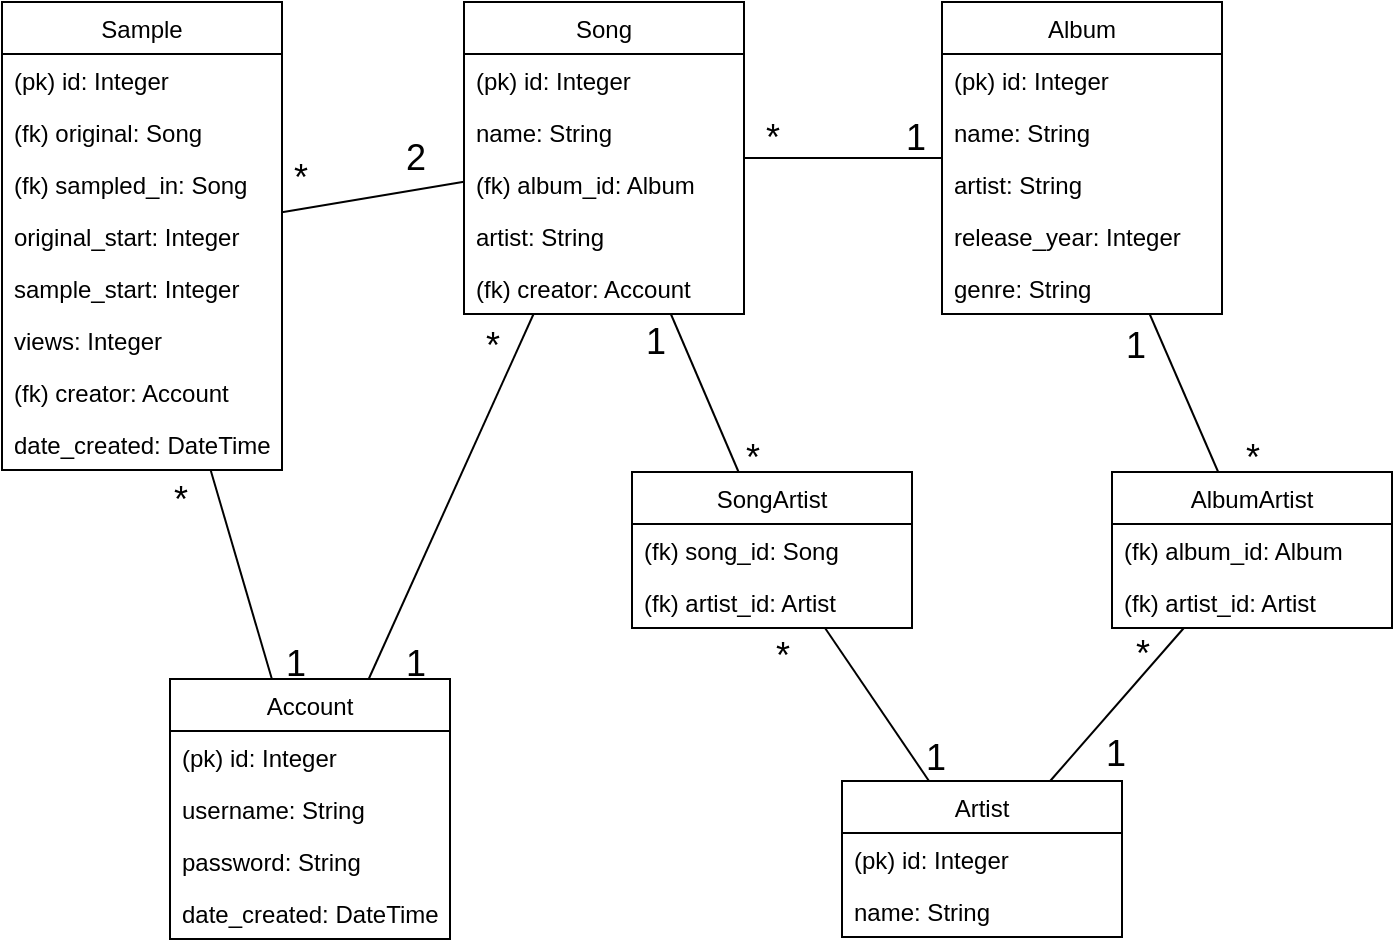 <mxfile pages="1" version="11.2.8" type="device"><diagram id="P8AmsIK8AwsBxw7lcX2r" name="Page-1"><mxGraphModel dx="970" dy="1060" grid="1" gridSize="10" guides="1" tooltips="1" connect="1" arrows="1" fold="1" page="1" pageScale="1" pageWidth="850" pageHeight="1100" math="0" shadow="0"><root><mxCell id="0"/><mxCell id="1" parent="0"/><mxCell id="O0gkv40xYNfWH3SLIEQx-28" style="rounded=0;orthogonalLoop=1;jettySize=auto;html=1;endArrow=none;endFill=0;" parent="1" source="O0gkv40xYNfWH3SLIEQx-1" target="O0gkv40xYNfWH3SLIEQx-18" edge="1"><mxGeometry relative="1" as="geometry"/></mxCell><mxCell id="O0gkv40xYNfWH3SLIEQx-1" value="Song" style="swimlane;fontStyle=0;childLayout=stackLayout;horizontal=1;startSize=26;fillColor=none;horizontalStack=0;resizeParent=1;resizeParentMax=0;resizeLast=0;collapsible=1;marginBottom=0;" parent="1" vertex="1"><mxGeometry x="261" y="89" width="140" height="156" as="geometry"/></mxCell><mxCell id="O0gkv40xYNfWH3SLIEQx-2" value="(pk) id: Integer" style="text;strokeColor=none;fillColor=none;align=left;verticalAlign=top;spacingLeft=4;spacingRight=4;overflow=hidden;rotatable=0;points=[[0,0.5],[1,0.5]];portConstraint=eastwest;" parent="O0gkv40xYNfWH3SLIEQx-1" vertex="1"><mxGeometry y="26" width="140" height="26" as="geometry"/></mxCell><mxCell id="O0gkv40xYNfWH3SLIEQx-3" value="name: String" style="text;strokeColor=none;fillColor=none;align=left;verticalAlign=top;spacingLeft=4;spacingRight=4;overflow=hidden;rotatable=0;points=[[0,0.5],[1,0.5]];portConstraint=eastwest;" parent="O0gkv40xYNfWH3SLIEQx-1" vertex="1"><mxGeometry y="52" width="140" height="26" as="geometry"/></mxCell><mxCell id="O0gkv40xYNfWH3SLIEQx-4" value="(fk) album_id: Album" style="text;strokeColor=none;fillColor=none;align=left;verticalAlign=top;spacingLeft=4;spacingRight=4;overflow=hidden;rotatable=0;points=[[0,0.5],[1,0.5]];portConstraint=eastwest;" parent="O0gkv40xYNfWH3SLIEQx-1" vertex="1"><mxGeometry y="78" width="140" height="26" as="geometry"/></mxCell><mxCell id="O0gkv40xYNfWH3SLIEQx-5" value="artist: String" style="text;strokeColor=none;fillColor=none;align=left;verticalAlign=top;spacingLeft=4;spacingRight=4;overflow=hidden;rotatable=0;points=[[0,0.5],[1,0.5]];portConstraint=eastwest;" parent="O0gkv40xYNfWH3SLIEQx-1" vertex="1"><mxGeometry y="104" width="140" height="26" as="geometry"/></mxCell><mxCell id="i6OiiE9wcWhuejKTbcdp-15" value="(fk) creator: Account" style="text;strokeColor=none;fillColor=none;align=left;verticalAlign=top;spacingLeft=4;spacingRight=4;overflow=hidden;rotatable=0;points=[[0,0.5],[1,0.5]];portConstraint=eastwest;" vertex="1" parent="O0gkv40xYNfWH3SLIEQx-1"><mxGeometry y="130" width="140" height="26" as="geometry"/></mxCell><mxCell id="O0gkv40xYNfWH3SLIEQx-18" value="Album" style="swimlane;fontStyle=0;childLayout=stackLayout;horizontal=1;startSize=26;fillColor=none;horizontalStack=0;resizeParent=1;resizeParentMax=0;resizeLast=0;collapsible=1;marginBottom=0;" parent="1" vertex="1"><mxGeometry x="500" y="89" width="140" height="156" as="geometry"/></mxCell><mxCell id="O0gkv40xYNfWH3SLIEQx-19" value="(pk) id: Integer" style="text;strokeColor=none;fillColor=none;align=left;verticalAlign=top;spacingLeft=4;spacingRight=4;overflow=hidden;rotatable=0;points=[[0,0.5],[1,0.5]];portConstraint=eastwest;" parent="O0gkv40xYNfWH3SLIEQx-18" vertex="1"><mxGeometry y="26" width="140" height="26" as="geometry"/></mxCell><mxCell id="O0gkv40xYNfWH3SLIEQx-20" value="name: String" style="text;strokeColor=none;fillColor=none;align=left;verticalAlign=top;spacingLeft=4;spacingRight=4;overflow=hidden;rotatable=0;points=[[0,0.5],[1,0.5]];portConstraint=eastwest;" parent="O0gkv40xYNfWH3SLIEQx-18" vertex="1"><mxGeometry y="52" width="140" height="26" as="geometry"/></mxCell><mxCell id="O0gkv40xYNfWH3SLIEQx-23" value="artist: String" style="text;strokeColor=none;fillColor=none;align=left;verticalAlign=top;spacingLeft=4;spacingRight=4;overflow=hidden;rotatable=0;points=[[0,0.5],[1,0.5]];portConstraint=eastwest;" parent="O0gkv40xYNfWH3SLIEQx-18" vertex="1"><mxGeometry y="78" width="140" height="26" as="geometry"/></mxCell><mxCell id="O0gkv40xYNfWH3SLIEQx-24" value="release_year: Integer" style="text;strokeColor=none;fillColor=none;align=left;verticalAlign=top;spacingLeft=4;spacingRight=4;overflow=hidden;rotatable=0;points=[[0,0.5],[1,0.5]];portConstraint=eastwest;" parent="O0gkv40xYNfWH3SLIEQx-18" vertex="1"><mxGeometry y="104" width="140" height="26" as="geometry"/></mxCell><mxCell id="O0gkv40xYNfWH3SLIEQx-25" value="genre: String" style="text;strokeColor=none;fillColor=none;align=left;verticalAlign=top;spacingLeft=4;spacingRight=4;overflow=hidden;rotatable=0;points=[[0,0.5],[1,0.5]];portConstraint=eastwest;" parent="O0gkv40xYNfWH3SLIEQx-18" vertex="1"><mxGeometry y="130" width="140" height="26" as="geometry"/></mxCell><mxCell id="O0gkv40xYNfWH3SLIEQx-30" value="&lt;div style=&quot;font-size: 18px;&quot;&gt;*&lt;/div&gt;" style="text;html=1;resizable=0;points=[];autosize=1;align=left;verticalAlign=top;spacingTop=-4;fontSize=18;" parent="1" vertex="1"><mxGeometry x="410" y="144" width="20" height="20" as="geometry"/></mxCell><mxCell id="O0gkv40xYNfWH3SLIEQx-31" value="&lt;div style=&quot;font-size: 18px;&quot;&gt;1&lt;/div&gt;" style="text;html=1;resizable=0;points=[];autosize=1;align=left;verticalAlign=top;spacingTop=-4;fontSize=18;" parent="1" vertex="1"><mxGeometry x="480" y="144" width="20" height="20" as="geometry"/></mxCell><mxCell id="O0gkv40xYNfWH3SLIEQx-52" style="edgeStyle=none;rounded=0;orthogonalLoop=1;jettySize=auto;html=1;endArrow=none;endFill=0;fontSize=12;" parent="1" source="O0gkv40xYNfWH3SLIEQx-36" target="O0gkv40xYNfWH3SLIEQx-47" edge="1"><mxGeometry relative="1" as="geometry"/></mxCell><mxCell id="O0gkv40xYNfWH3SLIEQx-36" value="Artist" style="swimlane;fontStyle=0;childLayout=stackLayout;horizontal=1;startSize=26;fillColor=none;horizontalStack=0;resizeParent=1;resizeParentMax=0;resizeLast=0;collapsible=1;marginBottom=0;" parent="1" vertex="1"><mxGeometry x="450" y="478.5" width="140" height="78" as="geometry"/></mxCell><mxCell id="O0gkv40xYNfWH3SLIEQx-37" value="(pk) id: Integer" style="text;strokeColor=none;fillColor=none;align=left;verticalAlign=top;spacingLeft=4;spacingRight=4;overflow=hidden;rotatable=0;points=[[0,0.5],[1,0.5]];portConstraint=eastwest;" parent="O0gkv40xYNfWH3SLIEQx-36" vertex="1"><mxGeometry y="26" width="140" height="26" as="geometry"/></mxCell><mxCell id="O0gkv40xYNfWH3SLIEQx-38" value="name: String" style="text;strokeColor=none;fillColor=none;align=left;verticalAlign=top;spacingLeft=4;spacingRight=4;overflow=hidden;rotatable=0;points=[[0,0.5],[1,0.5]];portConstraint=eastwest;" parent="O0gkv40xYNfWH3SLIEQx-36" vertex="1"><mxGeometry y="52" width="140" height="26" as="geometry"/></mxCell><mxCell id="O0gkv40xYNfWH3SLIEQx-40" style="edgeStyle=none;rounded=0;orthogonalLoop=1;jettySize=auto;html=1;endArrow=none;endFill=0;" parent="1" source="O0gkv40xYNfWH3SLIEQx-57" target="O0gkv40xYNfWH3SLIEQx-36" edge="1"><mxGeometry relative="1" as="geometry"/></mxCell><mxCell id="O0gkv40xYNfWH3SLIEQx-41" value="&lt;div style=&quot;font-size: 18px;&quot;&gt;*&lt;/div&gt;" style="text;html=1;resizable=0;points=[];autosize=1;align=left;verticalAlign=top;spacingTop=-4;fontSize=18;" parent="1" vertex="1"><mxGeometry x="399.5" y="304" width="20" height="20" as="geometry"/></mxCell><mxCell id="O0gkv40xYNfWH3SLIEQx-51" style="edgeStyle=none;rounded=0;orthogonalLoop=1;jettySize=auto;html=1;endArrow=none;endFill=0;fontSize=12;" parent="1" source="O0gkv40xYNfWH3SLIEQx-47" target="O0gkv40xYNfWH3SLIEQx-1" edge="1"><mxGeometry relative="1" as="geometry"/></mxCell><mxCell id="O0gkv40xYNfWH3SLIEQx-47" value="SongArtist" style="swimlane;fontStyle=0;childLayout=stackLayout;horizontal=1;startSize=26;fillColor=none;horizontalStack=0;resizeParent=1;resizeParentMax=0;resizeLast=0;collapsible=1;marginBottom=0;fontSize=12;" parent="1" vertex="1"><mxGeometry x="345" y="324" width="140" height="78" as="geometry"/></mxCell><mxCell id="O0gkv40xYNfWH3SLIEQx-48" value="(fk) song_id: Song" style="text;strokeColor=none;fillColor=none;align=left;verticalAlign=top;spacingLeft=4;spacingRight=4;overflow=hidden;rotatable=0;points=[[0,0.5],[1,0.5]];portConstraint=eastwest;" parent="O0gkv40xYNfWH3SLIEQx-47" vertex="1"><mxGeometry y="26" width="140" height="26" as="geometry"/></mxCell><mxCell id="O0gkv40xYNfWH3SLIEQx-49" value="(fk) artist_id: Artist" style="text;strokeColor=none;fillColor=none;align=left;verticalAlign=top;spacingLeft=4;spacingRight=4;overflow=hidden;rotatable=0;points=[[0,0.5],[1,0.5]];portConstraint=eastwest;" parent="O0gkv40xYNfWH3SLIEQx-47" vertex="1"><mxGeometry y="52" width="140" height="26" as="geometry"/></mxCell><mxCell id="O0gkv40xYNfWH3SLIEQx-57" value="AlbumArtist" style="swimlane;fontStyle=0;childLayout=stackLayout;horizontal=1;startSize=26;fillColor=none;horizontalStack=0;resizeParent=1;resizeParentMax=0;resizeLast=0;collapsible=1;marginBottom=0;fontSize=12;" parent="1" vertex="1"><mxGeometry x="585" y="324" width="140" height="78" as="geometry"/></mxCell><mxCell id="O0gkv40xYNfWH3SLIEQx-58" value="(fk) album_id: Album&#xA;" style="text;strokeColor=none;fillColor=none;align=left;verticalAlign=top;spacingLeft=4;spacingRight=4;overflow=hidden;rotatable=0;points=[[0,0.5],[1,0.5]];portConstraint=eastwest;" parent="O0gkv40xYNfWH3SLIEQx-57" vertex="1"><mxGeometry y="26" width="140" height="26" as="geometry"/></mxCell><mxCell id="O0gkv40xYNfWH3SLIEQx-59" value="(fk) artist_id: Artist" style="text;strokeColor=none;fillColor=none;align=left;verticalAlign=top;spacingLeft=4;spacingRight=4;overflow=hidden;rotatable=0;points=[[0,0.5],[1,0.5]];portConstraint=eastwest;" parent="O0gkv40xYNfWH3SLIEQx-57" vertex="1"><mxGeometry y="52" width="140" height="26" as="geometry"/></mxCell><mxCell id="O0gkv40xYNfWH3SLIEQx-60" style="edgeStyle=none;rounded=0;orthogonalLoop=1;jettySize=auto;html=1;endArrow=none;endFill=0;" parent="1" source="O0gkv40xYNfWH3SLIEQx-18" target="O0gkv40xYNfWH3SLIEQx-57" edge="1"><mxGeometry relative="1" as="geometry"><mxPoint x="547.007" y="256" as="sourcePoint"/><mxPoint x="455.329" y="567" as="targetPoint"/></mxGeometry></mxCell><mxCell id="O0gkv40xYNfWH3SLIEQx-61" value="&lt;div style=&quot;font-size: 18px;&quot;&gt;*&lt;/div&gt;" style="text;html=1;resizable=0;points=[];autosize=1;align=left;verticalAlign=top;spacingTop=-4;fontSize=18;" parent="1" vertex="1"><mxGeometry x="415" y="402.5" width="20" height="20" as="geometry"/></mxCell><mxCell id="O0gkv40xYNfWH3SLIEQx-62" value="&lt;div style=&quot;font-size: 18px;&quot;&gt;*&lt;/div&gt;" style="text;html=1;resizable=0;points=[];autosize=1;align=left;verticalAlign=top;spacingTop=-4;fontSize=18;" parent="1" vertex="1"><mxGeometry x="595" y="402" width="20" height="20" as="geometry"/></mxCell><mxCell id="O0gkv40xYNfWH3SLIEQx-63" value="&lt;div style=&quot;font-size: 18px;&quot;&gt;*&lt;/div&gt;" style="text;html=1;resizable=0;points=[];autosize=1;align=left;verticalAlign=top;spacingTop=-4;fontSize=18;" parent="1" vertex="1"><mxGeometry x="650" y="304" width="20" height="20" as="geometry"/></mxCell><mxCell id="O0gkv40xYNfWH3SLIEQx-64" value="&lt;div style=&quot;font-size: 18px;&quot;&gt;1&lt;/div&gt;" style="text;html=1;resizable=0;points=[];autosize=1;align=left;verticalAlign=top;spacingTop=-4;fontSize=18;" parent="1" vertex="1"><mxGeometry x="350" y="246" width="20" height="20" as="geometry"/></mxCell><mxCell id="O0gkv40xYNfWH3SLIEQx-65" value="&lt;div style=&quot;font-size: 18px;&quot;&gt;1&lt;/div&gt;" style="text;html=1;resizable=0;points=[];autosize=1;align=left;verticalAlign=top;spacingTop=-4;fontSize=18;" parent="1" vertex="1"><mxGeometry x="590" y="248" width="20" height="20" as="geometry"/></mxCell><mxCell id="O0gkv40xYNfWH3SLIEQx-66" value="&lt;div style=&quot;font-size: 18px;&quot;&gt;1&lt;/div&gt;" style="text;html=1;resizable=0;points=[];autosize=1;align=left;verticalAlign=top;spacingTop=-4;fontSize=18;" parent="1" vertex="1"><mxGeometry x="580" y="451.5" width="20" height="20" as="geometry"/></mxCell><mxCell id="O0gkv40xYNfWH3SLIEQx-67" value="&lt;div style=&quot;font-size: 18px;&quot;&gt;1&lt;/div&gt;" style="text;html=1;resizable=0;points=[];autosize=1;align=left;verticalAlign=top;spacingTop=-4;fontSize=18;" parent="1" vertex="1"><mxGeometry x="490" y="453.5" width="20" height="20" as="geometry"/></mxCell><mxCell id="O0gkv40xYNfWH3SLIEQx-68" value="Sample" style="swimlane;fontStyle=0;childLayout=stackLayout;horizontal=1;startSize=26;fillColor=none;horizontalStack=0;resizeParent=1;resizeParentMax=0;resizeLast=0;collapsible=1;marginBottom=0;fontSize=12;" parent="1" vertex="1"><mxGeometry x="30" y="89" width="140" height="234" as="geometry"/></mxCell><mxCell id="O0gkv40xYNfWH3SLIEQx-69" value="(pk) id: Integer" style="text;strokeColor=none;fillColor=none;align=left;verticalAlign=top;spacingLeft=4;spacingRight=4;overflow=hidden;rotatable=0;points=[[0,0.5],[1,0.5]];portConstraint=eastwest;" parent="O0gkv40xYNfWH3SLIEQx-68" vertex="1"><mxGeometry y="26" width="140" height="26" as="geometry"/></mxCell><mxCell id="O0gkv40xYNfWH3SLIEQx-70" value="(fk) original: Song" style="text;strokeColor=none;fillColor=none;align=left;verticalAlign=top;spacingLeft=4;spacingRight=4;overflow=hidden;rotatable=0;points=[[0,0.5],[1,0.5]];portConstraint=eastwest;" parent="O0gkv40xYNfWH3SLIEQx-68" vertex="1"><mxGeometry y="52" width="140" height="26" as="geometry"/></mxCell><mxCell id="O0gkv40xYNfWH3SLIEQx-71" value="(fk) sampled_in: Song" style="text;strokeColor=none;fillColor=none;align=left;verticalAlign=top;spacingLeft=4;spacingRight=4;overflow=hidden;rotatable=0;points=[[0,0.5],[1,0.5]];portConstraint=eastwest;" parent="O0gkv40xYNfWH3SLIEQx-68" vertex="1"><mxGeometry y="78" width="140" height="26" as="geometry"/></mxCell><mxCell id="O0gkv40xYNfWH3SLIEQx-72" value="original_start: Integer" style="text;strokeColor=none;fillColor=none;align=left;verticalAlign=top;spacingLeft=4;spacingRight=4;overflow=hidden;rotatable=0;points=[[0,0.5],[1,0.5]];portConstraint=eastwest;" parent="O0gkv40xYNfWH3SLIEQx-68" vertex="1"><mxGeometry y="104" width="140" height="26" as="geometry"/></mxCell><mxCell id="O0gkv40xYNfWH3SLIEQx-73" value="sample_start: Integer" style="text;strokeColor=none;fillColor=none;align=left;verticalAlign=top;spacingLeft=4;spacingRight=4;overflow=hidden;rotatable=0;points=[[0,0.5],[1,0.5]];portConstraint=eastwest;" parent="O0gkv40xYNfWH3SLIEQx-68" vertex="1"><mxGeometry y="130" width="140" height="26" as="geometry"/></mxCell><mxCell id="i6OiiE9wcWhuejKTbcdp-1" value="views: Integer" style="text;strokeColor=none;fillColor=none;align=left;verticalAlign=top;spacingLeft=4;spacingRight=4;overflow=hidden;rotatable=0;points=[[0,0.5],[1,0.5]];portConstraint=eastwest;" vertex="1" parent="O0gkv40xYNfWH3SLIEQx-68"><mxGeometry y="156" width="140" height="26" as="geometry"/></mxCell><mxCell id="i6OiiE9wcWhuejKTbcdp-16" value="(fk) creator: Account" style="text;strokeColor=none;fillColor=none;align=left;verticalAlign=top;spacingLeft=4;spacingRight=4;overflow=hidden;rotatable=0;points=[[0,0.5],[1,0.5]];portConstraint=eastwest;" vertex="1" parent="O0gkv40xYNfWH3SLIEQx-68"><mxGeometry y="182" width="140" height="26" as="geometry"/></mxCell><mxCell id="i6OiiE9wcWhuejKTbcdp-2" value="date_created: DateTime" style="text;strokeColor=none;fillColor=none;align=left;verticalAlign=top;spacingLeft=4;spacingRight=4;overflow=hidden;rotatable=0;points=[[0,0.5],[1,0.5]];portConstraint=eastwest;" vertex="1" parent="O0gkv40xYNfWH3SLIEQx-68"><mxGeometry y="208" width="140" height="26" as="geometry"/></mxCell><mxCell id="O0gkv40xYNfWH3SLIEQx-74" style="edgeStyle=none;rounded=0;orthogonalLoop=1;jettySize=auto;html=1;endArrow=none;endFill=0;fontSize=12;" parent="1" source="O0gkv40xYNfWH3SLIEQx-68" target="O0gkv40xYNfWH3SLIEQx-1" edge="1"><mxGeometry relative="1" as="geometry"/></mxCell><mxCell id="O0gkv40xYNfWH3SLIEQx-75" value="2" style="text;html=1;resizable=0;points=[];autosize=1;align=left;verticalAlign=top;spacingTop=-4;fontSize=18;" parent="1" vertex="1"><mxGeometry x="230" y="154" width="30" height="20" as="geometry"/></mxCell><mxCell id="O0gkv40xYNfWH3SLIEQx-76" value="&lt;div style=&quot;font-size: 18px;&quot;&gt;*&lt;/div&gt;" style="text;html=1;resizable=0;points=[];autosize=1;align=left;verticalAlign=top;spacingTop=-4;fontSize=18;" parent="1" vertex="1"><mxGeometry x="174" y="164" width="20" height="20" as="geometry"/></mxCell><mxCell id="i6OiiE9wcWhuejKTbcdp-9" style="rounded=0;orthogonalLoop=1;jettySize=auto;html=1;endArrow=none;endFill=0;" edge="1" parent="1" source="i6OiiE9wcWhuejKTbcdp-3" target="O0gkv40xYNfWH3SLIEQx-68"><mxGeometry relative="1" as="geometry"/></mxCell><mxCell id="i6OiiE9wcWhuejKTbcdp-10" style="edgeStyle=none;rounded=0;orthogonalLoop=1;jettySize=auto;html=1;endArrow=none;endFill=0;" edge="1" parent="1" source="i6OiiE9wcWhuejKTbcdp-3" target="O0gkv40xYNfWH3SLIEQx-1"><mxGeometry relative="1" as="geometry"/></mxCell><mxCell id="i6OiiE9wcWhuejKTbcdp-3" value="Account" style="swimlane;fontStyle=0;childLayout=stackLayout;horizontal=1;startSize=26;fillColor=none;horizontalStack=0;resizeParent=1;resizeParentMax=0;resizeLast=0;collapsible=1;marginBottom=0;" vertex="1" parent="1"><mxGeometry x="114" y="427.5" width="140" height="130" as="geometry"/></mxCell><mxCell id="i6OiiE9wcWhuejKTbcdp-4" value="(pk) id: Integer" style="text;strokeColor=none;fillColor=none;align=left;verticalAlign=top;spacingLeft=4;spacingRight=4;overflow=hidden;rotatable=0;points=[[0,0.5],[1,0.5]];portConstraint=eastwest;" vertex="1" parent="i6OiiE9wcWhuejKTbcdp-3"><mxGeometry y="26" width="140" height="26" as="geometry"/></mxCell><mxCell id="i6OiiE9wcWhuejKTbcdp-5" value="username: String" style="text;strokeColor=none;fillColor=none;align=left;verticalAlign=top;spacingLeft=4;spacingRight=4;overflow=hidden;rotatable=0;points=[[0,0.5],[1,0.5]];portConstraint=eastwest;" vertex="1" parent="i6OiiE9wcWhuejKTbcdp-3"><mxGeometry y="52" width="140" height="26" as="geometry"/></mxCell><mxCell id="i6OiiE9wcWhuejKTbcdp-6" value="password: String" style="text;strokeColor=none;fillColor=none;align=left;verticalAlign=top;spacingLeft=4;spacingRight=4;overflow=hidden;rotatable=0;points=[[0,0.5],[1,0.5]];portConstraint=eastwest;" vertex="1" parent="i6OiiE9wcWhuejKTbcdp-3"><mxGeometry y="78" width="140" height="26" as="geometry"/></mxCell><mxCell id="i6OiiE9wcWhuejKTbcdp-7" value="date_created: DateTime" style="text;strokeColor=none;fillColor=none;align=left;verticalAlign=top;spacingLeft=4;spacingRight=4;overflow=hidden;rotatable=0;points=[[0,0.5],[1,0.5]];portConstraint=eastwest;" vertex="1" parent="i6OiiE9wcWhuejKTbcdp-3"><mxGeometry y="104" width="140" height="26" as="geometry"/></mxCell><mxCell id="i6OiiE9wcWhuejKTbcdp-11" value="&lt;div style=&quot;font-size: 18px;&quot;&gt;*&lt;/div&gt;" style="text;html=1;resizable=0;points=[];autosize=1;align=left;verticalAlign=top;spacingTop=-4;fontSize=18;" vertex="1" parent="1"><mxGeometry x="270" y="248" width="20" height="20" as="geometry"/></mxCell><mxCell id="i6OiiE9wcWhuejKTbcdp-12" value="&lt;div style=&quot;font-size: 18px;&quot;&gt;1&lt;/div&gt;" style="text;html=1;resizable=0;points=[];autosize=1;align=left;verticalAlign=top;spacingTop=-4;fontSize=18;" vertex="1" parent="1"><mxGeometry x="230" y="406.5" width="20" height="20" as="geometry"/></mxCell><mxCell id="i6OiiE9wcWhuejKTbcdp-13" value="&lt;div style=&quot;font-size: 18px;&quot;&gt;1&lt;/div&gt;" style="text;html=1;resizable=0;points=[];autosize=1;align=left;verticalAlign=top;spacingTop=-4;fontSize=18;" vertex="1" parent="1"><mxGeometry x="170" y="407" width="20" height="20" as="geometry"/></mxCell><mxCell id="i6OiiE9wcWhuejKTbcdp-14" value="&lt;div style=&quot;font-size: 18px;&quot;&gt;*&lt;/div&gt;" style="text;html=1;resizable=0;points=[];autosize=1;align=left;verticalAlign=top;spacingTop=-4;fontSize=18;" vertex="1" parent="1"><mxGeometry x="114" y="325" width="20" height="20" as="geometry"/></mxCell></root></mxGraphModel></diagram></mxfile>